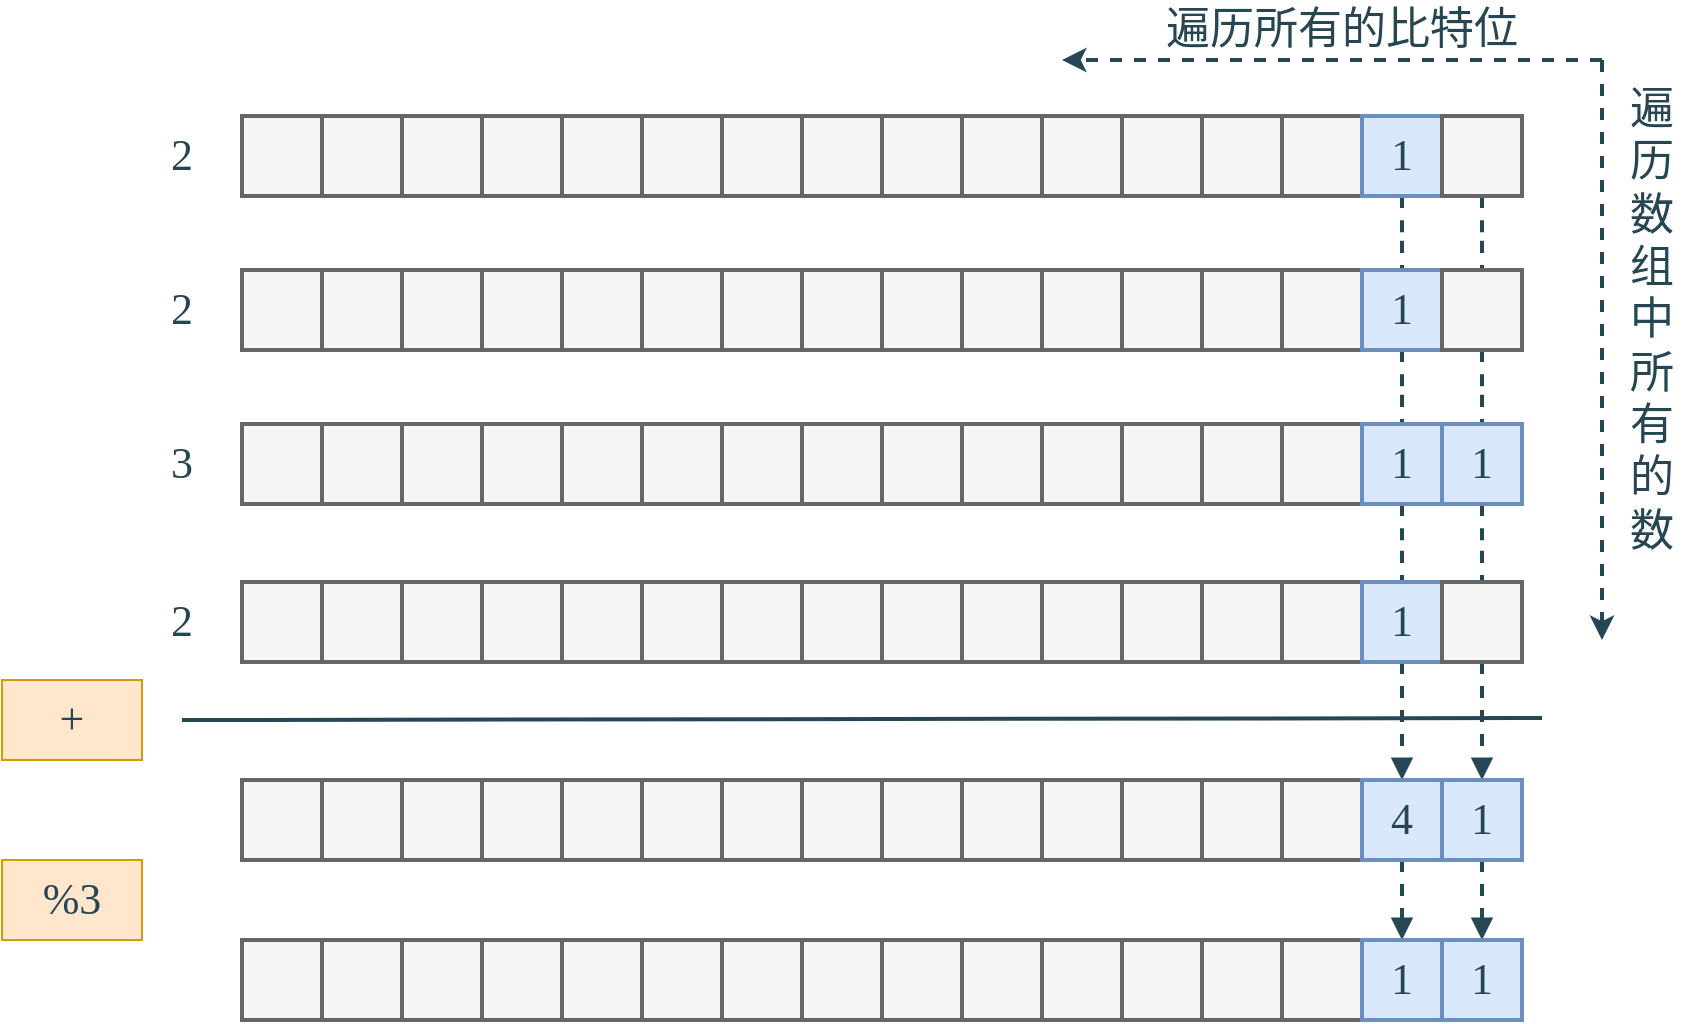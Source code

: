 <mxfile version="24.2.5" type="device">
  <diagram name="Page-1" id="yPQlsqrmwEttC6wRed7g">
    <mxGraphModel dx="1434" dy="835" grid="1" gridSize="10" guides="1" tooltips="1" connect="1" arrows="1" fold="1" page="1" pageScale="1" pageWidth="850" pageHeight="1100" math="0" shadow="0">
      <root>
        <mxCell id="0" />
        <mxCell id="1" parent="0" />
        <mxCell id="EMADu_DycPOGp0G8q7ta-109" style="edgeStyle=orthogonalEdgeStyle;rounded=1;orthogonalLoop=1;jettySize=auto;html=1;shadow=0;strokeColor=#264653;strokeWidth=2;fontFamily=Ubuntu;fontSize=22;fontColor=#264653;fontStyle=0;endArrow=none;endFill=0;fillColor=#264653;dashed=1;" edge="1" parent="1" source="EMADu_DycPOGp0G8q7ta-16" target="EMADu_DycPOGp0G8q7ta-33">
          <mxGeometry relative="1" as="geometry" />
        </mxCell>
        <mxCell id="EMADu_DycPOGp0G8q7ta-114" style="edgeStyle=orthogonalEdgeStyle;rounded=1;orthogonalLoop=1;jettySize=auto;html=1;shadow=0;strokeColor=#264653;strokeWidth=2;fontFamily=Ubuntu;fontSize=22;fontColor=#264653;fontStyle=0;endArrow=none;endFill=0;fillColor=#264653;dashed=1;" edge="1" parent="1" source="EMADu_DycPOGp0G8q7ta-17" target="EMADu_DycPOGp0G8q7ta-34">
          <mxGeometry relative="1" as="geometry" />
        </mxCell>
        <mxCell id="EMADu_DycPOGp0G8q7ta-107" style="edgeStyle=orthogonalEdgeStyle;rounded=1;orthogonalLoop=1;jettySize=auto;html=1;shadow=0;strokeColor=#264653;strokeWidth=2;fontFamily=Ubuntu;fontSize=22;fontColor=#264653;fontStyle=0;endArrow=none;endFill=0;fillColor=#264653;dashed=1;" edge="1" parent="1" source="EMADu_DycPOGp0G8q7ta-33" target="EMADu_DycPOGp0G8q7ta-50">
          <mxGeometry relative="1" as="geometry" />
        </mxCell>
        <mxCell id="EMADu_DycPOGp0G8q7ta-113" style="edgeStyle=orthogonalEdgeStyle;rounded=1;orthogonalLoop=1;jettySize=auto;html=1;shadow=0;strokeColor=#264653;strokeWidth=2;fontFamily=Ubuntu;fontSize=22;fontColor=#264653;fontStyle=0;endArrow=none;endFill=0;fillColor=#264653;dashed=1;" edge="1" parent="1" source="EMADu_DycPOGp0G8q7ta-34" target="EMADu_DycPOGp0G8q7ta-51">
          <mxGeometry relative="1" as="geometry" />
        </mxCell>
        <mxCell id="EMADu_DycPOGp0G8q7ta-108" style="edgeStyle=orthogonalEdgeStyle;rounded=1;orthogonalLoop=1;jettySize=auto;html=1;entryX=0.5;entryY=0;entryDx=0;entryDy=0;shadow=0;strokeColor=#264653;strokeWidth=2;fontFamily=Ubuntu;fontSize=22;fontColor=#264653;fontStyle=0;endArrow=none;endFill=0;fillColor=#264653;dashed=1;" edge="1" parent="1" source="EMADu_DycPOGp0G8q7ta-50" target="EMADu_DycPOGp0G8q7ta-67">
          <mxGeometry relative="1" as="geometry" />
        </mxCell>
        <mxCell id="EMADu_DycPOGp0G8q7ta-112" style="edgeStyle=orthogonalEdgeStyle;rounded=1;orthogonalLoop=1;jettySize=auto;html=1;shadow=0;strokeColor=#264653;strokeWidth=2;fontFamily=Ubuntu;fontSize=22;fontColor=#264653;fontStyle=0;endArrow=none;endFill=0;fillColor=#264653;dashed=1;" edge="1" parent="1" source="EMADu_DycPOGp0G8q7ta-51" target="EMADu_DycPOGp0G8q7ta-68">
          <mxGeometry relative="1" as="geometry" />
        </mxCell>
        <mxCell id="EMADu_DycPOGp0G8q7ta-110" style="edgeStyle=orthogonalEdgeStyle;rounded=1;orthogonalLoop=1;jettySize=auto;html=1;entryX=0.5;entryY=0;entryDx=0;entryDy=0;shadow=0;strokeColor=#264653;strokeWidth=2;fontFamily=Ubuntu;fontSize=22;fontColor=#264653;fontStyle=0;endArrow=block;endFill=1;fillColor=#264653;dashed=1;" edge="1" parent="1" source="EMADu_DycPOGp0G8q7ta-67" target="EMADu_DycPOGp0G8q7ta-84">
          <mxGeometry relative="1" as="geometry" />
        </mxCell>
        <mxCell id="EMADu_DycPOGp0G8q7ta-111" style="edgeStyle=orthogonalEdgeStyle;rounded=1;orthogonalLoop=1;jettySize=auto;html=1;entryX=0.5;entryY=0;entryDx=0;entryDy=0;shadow=0;strokeColor=#264653;strokeWidth=2;fontFamily=Ubuntu;fontSize=22;fontColor=#264653;fontStyle=0;endArrow=block;endFill=1;fillColor=#264653;dashed=1;" edge="1" parent="1" source="EMADu_DycPOGp0G8q7ta-68" target="EMADu_DycPOGp0G8q7ta-85">
          <mxGeometry relative="1" as="geometry" />
        </mxCell>
        <mxCell id="EMADu_DycPOGp0G8q7ta-70" value="" style="rounded=0;whiteSpace=wrap;html=1;shadow=0;strokeColor=#666666;strokeWidth=2;fontFamily=Ubuntu;fontSize=22;fontColor=#333333;fontStyle=0;fillColor=#f5f5f5;" vertex="1" parent="1">
          <mxGeometry x="210" y="500" width="40" height="40" as="geometry" />
        </mxCell>
        <mxCell id="EMADu_DycPOGp0G8q7ta-71" value="" style="rounded=0;whiteSpace=wrap;html=1;shadow=0;strokeColor=#666666;strokeWidth=2;fontFamily=Ubuntu;fontSize=22;fontColor=#333333;fontStyle=0;fillColor=#f5f5f5;" vertex="1" parent="1">
          <mxGeometry x="250" y="500" width="40" height="40" as="geometry" />
        </mxCell>
        <mxCell id="EMADu_DycPOGp0G8q7ta-72" value="" style="rounded=0;whiteSpace=wrap;html=1;shadow=0;strokeColor=#666666;strokeWidth=2;fontFamily=Ubuntu;fontSize=22;fontColor=#333333;fontStyle=0;fillColor=#f5f5f5;" vertex="1" parent="1">
          <mxGeometry x="290" y="500" width="40" height="40" as="geometry" />
        </mxCell>
        <mxCell id="EMADu_DycPOGp0G8q7ta-73" value="" style="rounded=0;whiteSpace=wrap;html=1;shadow=0;strokeColor=#666666;strokeWidth=2;fontFamily=Ubuntu;fontSize=22;fontColor=#333333;fontStyle=0;fillColor=#f5f5f5;" vertex="1" parent="1">
          <mxGeometry x="330" y="500" width="40" height="40" as="geometry" />
        </mxCell>
        <mxCell id="EMADu_DycPOGp0G8q7ta-74" value="" style="rounded=0;whiteSpace=wrap;html=1;shadow=0;strokeColor=#666666;strokeWidth=2;fontFamily=Ubuntu;fontSize=22;fontColor=#333333;fontStyle=0;fillColor=#f5f5f5;" vertex="1" parent="1">
          <mxGeometry x="370" y="500" width="40" height="40" as="geometry" />
        </mxCell>
        <mxCell id="EMADu_DycPOGp0G8q7ta-75" value="" style="rounded=0;whiteSpace=wrap;html=1;shadow=0;strokeColor=#666666;strokeWidth=2;fontFamily=Ubuntu;fontSize=22;fontColor=#333333;fontStyle=0;fillColor=#f5f5f5;" vertex="1" parent="1">
          <mxGeometry x="410" y="500" width="40" height="40" as="geometry" />
        </mxCell>
        <mxCell id="EMADu_DycPOGp0G8q7ta-76" value="" style="rounded=0;whiteSpace=wrap;html=1;shadow=0;strokeColor=#666666;strokeWidth=2;fontFamily=Ubuntu;fontSize=22;fontColor=#333333;fontStyle=0;fillColor=#f5f5f5;" vertex="1" parent="1">
          <mxGeometry x="450" y="500" width="40" height="40" as="geometry" />
        </mxCell>
        <mxCell id="EMADu_DycPOGp0G8q7ta-77" value="" style="rounded=0;whiteSpace=wrap;html=1;shadow=0;strokeColor=#666666;strokeWidth=2;fontFamily=Ubuntu;fontSize=22;fontColor=#333333;fontStyle=0;fillColor=#f5f5f5;" vertex="1" parent="1">
          <mxGeometry x="490" y="500" width="40" height="40" as="geometry" />
        </mxCell>
        <mxCell id="EMADu_DycPOGp0G8q7ta-78" value="" style="rounded=0;whiteSpace=wrap;html=1;shadow=0;strokeColor=#666666;strokeWidth=2;fontFamily=Ubuntu;fontSize=22;fontColor=#333333;fontStyle=0;fillColor=#f5f5f5;" vertex="1" parent="1">
          <mxGeometry x="530" y="500" width="40" height="40" as="geometry" />
        </mxCell>
        <mxCell id="EMADu_DycPOGp0G8q7ta-79" value="" style="rounded=0;whiteSpace=wrap;html=1;shadow=0;strokeColor=#666666;strokeWidth=2;fontFamily=Ubuntu;fontSize=22;fontColor=#333333;fontStyle=0;fillColor=#f5f5f5;" vertex="1" parent="1">
          <mxGeometry x="570" y="500" width="40" height="40" as="geometry" />
        </mxCell>
        <mxCell id="EMADu_DycPOGp0G8q7ta-80" value="" style="rounded=0;whiteSpace=wrap;html=1;shadow=0;strokeColor=#666666;strokeWidth=2;fontFamily=Ubuntu;fontSize=22;fontColor=#333333;fontStyle=0;fillColor=#f5f5f5;" vertex="1" parent="1">
          <mxGeometry x="610" y="500" width="40" height="40" as="geometry" />
        </mxCell>
        <mxCell id="EMADu_DycPOGp0G8q7ta-81" value="" style="rounded=0;whiteSpace=wrap;html=1;shadow=0;strokeColor=#666666;strokeWidth=2;fontFamily=Ubuntu;fontSize=22;fontColor=#333333;fontStyle=0;fillColor=#f5f5f5;" vertex="1" parent="1">
          <mxGeometry x="650" y="500" width="40" height="40" as="geometry" />
        </mxCell>
        <mxCell id="EMADu_DycPOGp0G8q7ta-82" value="" style="rounded=0;whiteSpace=wrap;html=1;shadow=0;strokeColor=#666666;strokeWidth=2;fontFamily=Ubuntu;fontSize=22;fontColor=#333333;fontStyle=0;fillColor=#f5f5f5;" vertex="1" parent="1">
          <mxGeometry x="690" y="500" width="40" height="40" as="geometry" />
        </mxCell>
        <mxCell id="EMADu_DycPOGp0G8q7ta-83" value="" style="rounded=0;whiteSpace=wrap;html=1;shadow=0;strokeColor=#666666;strokeWidth=2;fontFamily=Ubuntu;fontSize=22;fontColor=#333333;fontStyle=0;fillColor=#f5f5f5;" vertex="1" parent="1">
          <mxGeometry x="730" y="500" width="40" height="40" as="geometry" />
        </mxCell>
        <mxCell id="EMADu_DycPOGp0G8q7ta-103" style="edgeStyle=orthogonalEdgeStyle;rounded=1;orthogonalLoop=1;jettySize=auto;html=1;entryX=0.5;entryY=0;entryDx=0;entryDy=0;shadow=0;strokeColor=#264653;strokeWidth=2;fontFamily=Ubuntu;fontSize=22;fontColor=#264653;fontStyle=0;endArrow=block;endFill=1;fillColor=#264653;dashed=1;" edge="1" parent="1" source="EMADu_DycPOGp0G8q7ta-84" target="EMADu_DycPOGp0G8q7ta-101">
          <mxGeometry relative="1" as="geometry" />
        </mxCell>
        <mxCell id="EMADu_DycPOGp0G8q7ta-84" value="4" style="rounded=0;whiteSpace=wrap;html=1;shadow=0;strokeColor=#6c8ebf;strokeWidth=2;fontFamily=Ubuntu;fontSize=22;fontColor=#264653;fontStyle=0;fillColor=#dae8fc;" vertex="1" parent="1">
          <mxGeometry x="770" y="500" width="40" height="40" as="geometry" />
        </mxCell>
        <mxCell id="EMADu_DycPOGp0G8q7ta-104" style="edgeStyle=orthogonalEdgeStyle;rounded=1;orthogonalLoop=1;jettySize=auto;html=1;entryX=0.5;entryY=0;entryDx=0;entryDy=0;shadow=0;strokeColor=#264653;strokeWidth=2;fontFamily=Ubuntu;fontSize=22;fontColor=#264653;fontStyle=0;endArrow=block;endFill=1;fillColor=#264653;dashed=1;" edge="1" parent="1" source="EMADu_DycPOGp0G8q7ta-85" target="EMADu_DycPOGp0G8q7ta-102">
          <mxGeometry relative="1" as="geometry" />
        </mxCell>
        <mxCell id="EMADu_DycPOGp0G8q7ta-85" value="1" style="rounded=0;whiteSpace=wrap;html=1;shadow=0;strokeColor=#6c8ebf;strokeWidth=2;fontFamily=Ubuntu;fontSize=22;fontColor=#264653;fontStyle=0;fillColor=#dae8fc;" vertex="1" parent="1">
          <mxGeometry x="810" y="500" width="40" height="40" as="geometry" />
        </mxCell>
        <mxCell id="EMADu_DycPOGp0G8q7ta-86" value="" style="endArrow=none;html=1;rounded=1;shadow=0;strokeColor=#264653;strokeWidth=2;fontFamily=Ubuntu;fontSize=22;fontColor=#264653;fontStyle=0;fillColor=#264653;" edge="1" parent="1">
          <mxGeometry width="50" height="50" relative="1" as="geometry">
            <mxPoint x="180" y="470" as="sourcePoint" />
            <mxPoint x="860" y="469" as="targetPoint" />
          </mxGeometry>
        </mxCell>
        <mxCell id="EMADu_DycPOGp0G8q7ta-87" value="" style="rounded=0;whiteSpace=wrap;html=1;shadow=0;strokeColor=#666666;strokeWidth=2;fontFamily=Ubuntu;fontSize=22;fontColor=#333333;fontStyle=0;fillColor=#f5f5f5;" vertex="1" parent="1">
          <mxGeometry x="210" y="580" width="40" height="40" as="geometry" />
        </mxCell>
        <mxCell id="EMADu_DycPOGp0G8q7ta-88" value="" style="rounded=0;whiteSpace=wrap;html=1;shadow=0;strokeColor=#666666;strokeWidth=2;fontFamily=Ubuntu;fontSize=22;fontColor=#333333;fontStyle=0;fillColor=#f5f5f5;" vertex="1" parent="1">
          <mxGeometry x="250" y="580" width="40" height="40" as="geometry" />
        </mxCell>
        <mxCell id="EMADu_DycPOGp0G8q7ta-89" value="" style="rounded=0;whiteSpace=wrap;html=1;shadow=0;strokeColor=#666666;strokeWidth=2;fontFamily=Ubuntu;fontSize=22;fontColor=#333333;fontStyle=0;fillColor=#f5f5f5;" vertex="1" parent="1">
          <mxGeometry x="290" y="580" width="40" height="40" as="geometry" />
        </mxCell>
        <mxCell id="EMADu_DycPOGp0G8q7ta-90" value="" style="rounded=0;whiteSpace=wrap;html=1;shadow=0;strokeColor=#666666;strokeWidth=2;fontFamily=Ubuntu;fontSize=22;fontColor=#333333;fontStyle=0;fillColor=#f5f5f5;" vertex="1" parent="1">
          <mxGeometry x="330" y="580" width="40" height="40" as="geometry" />
        </mxCell>
        <mxCell id="EMADu_DycPOGp0G8q7ta-91" value="" style="rounded=0;whiteSpace=wrap;html=1;shadow=0;strokeColor=#666666;strokeWidth=2;fontFamily=Ubuntu;fontSize=22;fontColor=#333333;fontStyle=0;fillColor=#f5f5f5;" vertex="1" parent="1">
          <mxGeometry x="370" y="580" width="40" height="40" as="geometry" />
        </mxCell>
        <mxCell id="EMADu_DycPOGp0G8q7ta-92" value="" style="rounded=0;whiteSpace=wrap;html=1;shadow=0;strokeColor=#666666;strokeWidth=2;fontFamily=Ubuntu;fontSize=22;fontColor=#333333;fontStyle=0;fillColor=#f5f5f5;" vertex="1" parent="1">
          <mxGeometry x="410" y="580" width="40" height="40" as="geometry" />
        </mxCell>
        <mxCell id="EMADu_DycPOGp0G8q7ta-93" value="" style="rounded=0;whiteSpace=wrap;html=1;shadow=0;strokeColor=#666666;strokeWidth=2;fontFamily=Ubuntu;fontSize=22;fontColor=#333333;fontStyle=0;fillColor=#f5f5f5;" vertex="1" parent="1">
          <mxGeometry x="450" y="580" width="40" height="40" as="geometry" />
        </mxCell>
        <mxCell id="EMADu_DycPOGp0G8q7ta-94" value="" style="rounded=0;whiteSpace=wrap;html=1;shadow=0;strokeColor=#666666;strokeWidth=2;fontFamily=Ubuntu;fontSize=22;fontColor=#333333;fontStyle=0;fillColor=#f5f5f5;" vertex="1" parent="1">
          <mxGeometry x="490" y="580" width="40" height="40" as="geometry" />
        </mxCell>
        <mxCell id="EMADu_DycPOGp0G8q7ta-95" value="" style="rounded=0;whiteSpace=wrap;html=1;shadow=0;strokeColor=#666666;strokeWidth=2;fontFamily=Ubuntu;fontSize=22;fontColor=#333333;fontStyle=0;fillColor=#f5f5f5;" vertex="1" parent="1">
          <mxGeometry x="530" y="580" width="40" height="40" as="geometry" />
        </mxCell>
        <mxCell id="EMADu_DycPOGp0G8q7ta-96" value="" style="rounded=0;whiteSpace=wrap;html=1;shadow=0;strokeColor=#666666;strokeWidth=2;fontFamily=Ubuntu;fontSize=22;fontColor=#333333;fontStyle=0;fillColor=#f5f5f5;" vertex="1" parent="1">
          <mxGeometry x="570" y="580" width="40" height="40" as="geometry" />
        </mxCell>
        <mxCell id="EMADu_DycPOGp0G8q7ta-97" value="" style="rounded=0;whiteSpace=wrap;html=1;shadow=0;strokeColor=#666666;strokeWidth=2;fontFamily=Ubuntu;fontSize=22;fontColor=#333333;fontStyle=0;fillColor=#f5f5f5;" vertex="1" parent="1">
          <mxGeometry x="610" y="580" width="40" height="40" as="geometry" />
        </mxCell>
        <mxCell id="EMADu_DycPOGp0G8q7ta-98" value="" style="rounded=0;whiteSpace=wrap;html=1;shadow=0;strokeColor=#666666;strokeWidth=2;fontFamily=Ubuntu;fontSize=22;fontColor=#333333;fontStyle=0;fillColor=#f5f5f5;" vertex="1" parent="1">
          <mxGeometry x="650" y="580" width="40" height="40" as="geometry" />
        </mxCell>
        <mxCell id="EMADu_DycPOGp0G8q7ta-99" value="" style="rounded=0;whiteSpace=wrap;html=1;shadow=0;strokeColor=#666666;strokeWidth=2;fontFamily=Ubuntu;fontSize=22;fontColor=#333333;fontStyle=0;fillColor=#f5f5f5;" vertex="1" parent="1">
          <mxGeometry x="690" y="580" width="40" height="40" as="geometry" />
        </mxCell>
        <mxCell id="EMADu_DycPOGp0G8q7ta-100" value="" style="rounded=0;whiteSpace=wrap;html=1;shadow=0;strokeColor=#666666;strokeWidth=2;fontFamily=Ubuntu;fontSize=22;fontColor=#333333;fontStyle=0;fillColor=#f5f5f5;" vertex="1" parent="1">
          <mxGeometry x="730" y="580" width="40" height="40" as="geometry" />
        </mxCell>
        <mxCell id="EMADu_DycPOGp0G8q7ta-101" value="1" style="rounded=0;whiteSpace=wrap;html=1;shadow=0;strokeColor=#6c8ebf;strokeWidth=2;fontFamily=Ubuntu;fontSize=22;fontColor=#264653;fontStyle=0;fillColor=#dae8fc;" vertex="1" parent="1">
          <mxGeometry x="770" y="580" width="40" height="40" as="geometry" />
        </mxCell>
        <mxCell id="EMADu_DycPOGp0G8q7ta-102" value="1" style="rounded=0;whiteSpace=wrap;html=1;shadow=0;strokeColor=#6c8ebf;strokeWidth=2;fontFamily=Ubuntu;fontSize=22;fontColor=#264653;fontStyle=0;fillColor=#dae8fc;" vertex="1" parent="1">
          <mxGeometry x="810" y="580" width="40" height="40" as="geometry" />
        </mxCell>
        <mxCell id="EMADu_DycPOGp0G8q7ta-105" value="+" style="text;html=1;align=center;verticalAlign=middle;whiteSpace=wrap;rounded=0;fontFamily=Ubuntu;fontSize=22;fontColor=#264653;fontStyle=0;fillColor=#ffe6cc;strokeColor=#d79b00;" vertex="1" parent="1">
          <mxGeometry x="90" y="450" width="70" height="40" as="geometry" />
        </mxCell>
        <mxCell id="EMADu_DycPOGp0G8q7ta-115" value="" style="group" vertex="1" connectable="0" parent="1">
          <mxGeometry x="150" y="168" width="700" height="40" as="geometry" />
        </mxCell>
        <mxCell id="EMADu_DycPOGp0G8q7ta-1" value="" style="rounded=0;whiteSpace=wrap;html=1;shadow=0;strokeColor=#666666;strokeWidth=2;fontFamily=Ubuntu;fontSize=22;fontColor=#333333;fontStyle=0;fillColor=#f5f5f5;" vertex="1" parent="EMADu_DycPOGp0G8q7ta-115">
          <mxGeometry x="60" width="40" height="40" as="geometry" />
        </mxCell>
        <mxCell id="EMADu_DycPOGp0G8q7ta-2" value="" style="rounded=0;whiteSpace=wrap;html=1;shadow=0;strokeColor=#666666;strokeWidth=2;fontFamily=Ubuntu;fontSize=22;fontColor=#333333;fontStyle=0;fillColor=#f5f5f5;" vertex="1" parent="EMADu_DycPOGp0G8q7ta-115">
          <mxGeometry x="100" width="40" height="40" as="geometry" />
        </mxCell>
        <mxCell id="EMADu_DycPOGp0G8q7ta-4" value="" style="rounded=0;whiteSpace=wrap;html=1;shadow=0;strokeColor=#666666;strokeWidth=2;fontFamily=Ubuntu;fontSize=22;fontColor=#333333;fontStyle=0;fillColor=#f5f5f5;" vertex="1" parent="EMADu_DycPOGp0G8q7ta-115">
          <mxGeometry x="140" width="40" height="40" as="geometry" />
        </mxCell>
        <mxCell id="EMADu_DycPOGp0G8q7ta-5" value="" style="rounded=0;whiteSpace=wrap;html=1;shadow=0;strokeColor=#666666;strokeWidth=2;fontFamily=Ubuntu;fontSize=22;fontColor=#333333;fontStyle=0;fillColor=#f5f5f5;" vertex="1" parent="EMADu_DycPOGp0G8q7ta-115">
          <mxGeometry x="180" width="40" height="40" as="geometry" />
        </mxCell>
        <mxCell id="EMADu_DycPOGp0G8q7ta-6" value="" style="rounded=0;whiteSpace=wrap;html=1;shadow=0;strokeColor=#666666;strokeWidth=2;fontFamily=Ubuntu;fontSize=22;fontColor=#333333;fontStyle=0;fillColor=#f5f5f5;" vertex="1" parent="EMADu_DycPOGp0G8q7ta-115">
          <mxGeometry x="220" width="40" height="40" as="geometry" />
        </mxCell>
        <mxCell id="EMADu_DycPOGp0G8q7ta-7" value="" style="rounded=0;whiteSpace=wrap;html=1;shadow=0;strokeColor=#666666;strokeWidth=2;fontFamily=Ubuntu;fontSize=22;fontColor=#333333;fontStyle=0;fillColor=#f5f5f5;" vertex="1" parent="EMADu_DycPOGp0G8q7ta-115">
          <mxGeometry x="260" width="40" height="40" as="geometry" />
        </mxCell>
        <mxCell id="EMADu_DycPOGp0G8q7ta-8" value="" style="rounded=0;whiteSpace=wrap;html=1;shadow=0;strokeColor=#666666;strokeWidth=2;fontFamily=Ubuntu;fontSize=22;fontColor=#333333;fontStyle=0;fillColor=#f5f5f5;" vertex="1" parent="EMADu_DycPOGp0G8q7ta-115">
          <mxGeometry x="300" width="40" height="40" as="geometry" />
        </mxCell>
        <mxCell id="EMADu_DycPOGp0G8q7ta-9" value="" style="rounded=0;whiteSpace=wrap;html=1;shadow=0;strokeColor=#666666;strokeWidth=2;fontFamily=Ubuntu;fontSize=22;fontColor=#333333;fontStyle=0;fillColor=#f5f5f5;" vertex="1" parent="EMADu_DycPOGp0G8q7ta-115">
          <mxGeometry x="340" width="40" height="40" as="geometry" />
        </mxCell>
        <mxCell id="EMADu_DycPOGp0G8q7ta-10" value="" style="rounded=0;whiteSpace=wrap;html=1;shadow=0;strokeColor=#666666;strokeWidth=2;fontFamily=Ubuntu;fontSize=22;fontColor=#333333;fontStyle=0;fillColor=#f5f5f5;" vertex="1" parent="EMADu_DycPOGp0G8q7ta-115">
          <mxGeometry x="380" width="40" height="40" as="geometry" />
        </mxCell>
        <mxCell id="EMADu_DycPOGp0G8q7ta-11" value="" style="rounded=0;whiteSpace=wrap;html=1;shadow=0;strokeColor=#666666;strokeWidth=2;fontFamily=Ubuntu;fontSize=22;fontColor=#333333;fontStyle=0;fillColor=#f5f5f5;" vertex="1" parent="EMADu_DycPOGp0G8q7ta-115">
          <mxGeometry x="420" width="40" height="40" as="geometry" />
        </mxCell>
        <mxCell id="EMADu_DycPOGp0G8q7ta-12" value="" style="rounded=0;whiteSpace=wrap;html=1;shadow=0;strokeColor=#666666;strokeWidth=2;fontFamily=Ubuntu;fontSize=22;fontColor=#333333;fontStyle=0;fillColor=#f5f5f5;" vertex="1" parent="EMADu_DycPOGp0G8q7ta-115">
          <mxGeometry x="460" width="40" height="40" as="geometry" />
        </mxCell>
        <mxCell id="EMADu_DycPOGp0G8q7ta-13" value="" style="rounded=0;whiteSpace=wrap;html=1;shadow=0;strokeColor=#666666;strokeWidth=2;fontFamily=Ubuntu;fontSize=22;fontColor=#333333;fontStyle=0;fillColor=#f5f5f5;" vertex="1" parent="EMADu_DycPOGp0G8q7ta-115">
          <mxGeometry x="500" width="40" height="40" as="geometry" />
        </mxCell>
        <mxCell id="EMADu_DycPOGp0G8q7ta-14" value="" style="rounded=0;whiteSpace=wrap;html=1;shadow=0;strokeColor=#666666;strokeWidth=2;fontFamily=Ubuntu;fontSize=22;fontColor=#333333;fontStyle=0;fillColor=#f5f5f5;" vertex="1" parent="EMADu_DycPOGp0G8q7ta-115">
          <mxGeometry x="540" width="40" height="40" as="geometry" />
        </mxCell>
        <mxCell id="EMADu_DycPOGp0G8q7ta-15" value="" style="rounded=0;whiteSpace=wrap;html=1;shadow=0;strokeColor=#666666;strokeWidth=2;fontFamily=Ubuntu;fontSize=22;fontColor=#333333;fontStyle=0;fillColor=#f5f5f5;" vertex="1" parent="EMADu_DycPOGp0G8q7ta-115">
          <mxGeometry x="580" width="40" height="40" as="geometry" />
        </mxCell>
        <mxCell id="EMADu_DycPOGp0G8q7ta-16" value="1" style="rounded=0;whiteSpace=wrap;html=1;shadow=0;strokeColor=#6c8ebf;strokeWidth=2;fontFamily=Ubuntu;fontSize=22;fontColor=#264653;fontStyle=0;fillColor=#dae8fc;" vertex="1" parent="EMADu_DycPOGp0G8q7ta-115">
          <mxGeometry x="620" width="40" height="40" as="geometry" />
        </mxCell>
        <mxCell id="EMADu_DycPOGp0G8q7ta-17" value="" style="rounded=0;whiteSpace=wrap;html=1;shadow=0;strokeColor=#666666;strokeWidth=2;fontFamily=Ubuntu;fontSize=22;fontColor=#333333;fontStyle=0;fillColor=#f5f5f5;" vertex="1" parent="EMADu_DycPOGp0G8q7ta-115">
          <mxGeometry x="660" width="40" height="40" as="geometry" />
        </mxCell>
        <mxCell id="EMADu_DycPOGp0G8q7ta-18" value="2" style="text;html=1;align=center;verticalAlign=middle;whiteSpace=wrap;rounded=0;fontFamily=Ubuntu;fontSize=22;fontColor=#264653;fontStyle=0;" vertex="1" parent="EMADu_DycPOGp0G8q7ta-115">
          <mxGeometry y="5" width="60" height="30" as="geometry" />
        </mxCell>
        <mxCell id="EMADu_DycPOGp0G8q7ta-116" value="" style="group" vertex="1" connectable="0" parent="1">
          <mxGeometry x="150" y="245" width="700" height="40" as="geometry" />
        </mxCell>
        <mxCell id="EMADu_DycPOGp0G8q7ta-19" value="" style="rounded=0;whiteSpace=wrap;html=1;shadow=0;strokeColor=#666666;strokeWidth=2;fontFamily=Ubuntu;fontSize=22;fontColor=#333333;fontStyle=0;fillColor=#f5f5f5;" vertex="1" parent="EMADu_DycPOGp0G8q7ta-116">
          <mxGeometry x="60" width="40" height="40" as="geometry" />
        </mxCell>
        <mxCell id="EMADu_DycPOGp0G8q7ta-20" value="" style="rounded=0;whiteSpace=wrap;html=1;shadow=0;strokeColor=#666666;strokeWidth=2;fontFamily=Ubuntu;fontSize=22;fontColor=#333333;fontStyle=0;fillColor=#f5f5f5;" vertex="1" parent="EMADu_DycPOGp0G8q7ta-116">
          <mxGeometry x="100" width="40" height="40" as="geometry" />
        </mxCell>
        <mxCell id="EMADu_DycPOGp0G8q7ta-21" value="" style="rounded=0;whiteSpace=wrap;html=1;shadow=0;strokeColor=#666666;strokeWidth=2;fontFamily=Ubuntu;fontSize=22;fontColor=#333333;fontStyle=0;fillColor=#f5f5f5;" vertex="1" parent="EMADu_DycPOGp0G8q7ta-116">
          <mxGeometry x="140" width="40" height="40" as="geometry" />
        </mxCell>
        <mxCell id="EMADu_DycPOGp0G8q7ta-22" value="" style="rounded=0;whiteSpace=wrap;html=1;shadow=0;strokeColor=#666666;strokeWidth=2;fontFamily=Ubuntu;fontSize=22;fontColor=#333333;fontStyle=0;fillColor=#f5f5f5;" vertex="1" parent="EMADu_DycPOGp0G8q7ta-116">
          <mxGeometry x="180" width="40" height="40" as="geometry" />
        </mxCell>
        <mxCell id="EMADu_DycPOGp0G8q7ta-23" value="" style="rounded=0;whiteSpace=wrap;html=1;shadow=0;strokeColor=#666666;strokeWidth=2;fontFamily=Ubuntu;fontSize=22;fontColor=#333333;fontStyle=0;fillColor=#f5f5f5;" vertex="1" parent="EMADu_DycPOGp0G8q7ta-116">
          <mxGeometry x="220" width="40" height="40" as="geometry" />
        </mxCell>
        <mxCell id="EMADu_DycPOGp0G8q7ta-24" value="" style="rounded=0;whiteSpace=wrap;html=1;shadow=0;strokeColor=#666666;strokeWidth=2;fontFamily=Ubuntu;fontSize=22;fontColor=#333333;fontStyle=0;fillColor=#f5f5f5;" vertex="1" parent="EMADu_DycPOGp0G8q7ta-116">
          <mxGeometry x="260" width="40" height="40" as="geometry" />
        </mxCell>
        <mxCell id="EMADu_DycPOGp0G8q7ta-25" value="" style="rounded=0;whiteSpace=wrap;html=1;shadow=0;strokeColor=#666666;strokeWidth=2;fontFamily=Ubuntu;fontSize=22;fontColor=#333333;fontStyle=0;fillColor=#f5f5f5;" vertex="1" parent="EMADu_DycPOGp0G8q7ta-116">
          <mxGeometry x="300" width="40" height="40" as="geometry" />
        </mxCell>
        <mxCell id="EMADu_DycPOGp0G8q7ta-26" value="" style="rounded=0;whiteSpace=wrap;html=1;shadow=0;strokeColor=#666666;strokeWidth=2;fontFamily=Ubuntu;fontSize=22;fontColor=#333333;fontStyle=0;fillColor=#f5f5f5;" vertex="1" parent="EMADu_DycPOGp0G8q7ta-116">
          <mxGeometry x="340" width="40" height="40" as="geometry" />
        </mxCell>
        <mxCell id="EMADu_DycPOGp0G8q7ta-27" value="" style="rounded=0;whiteSpace=wrap;html=1;shadow=0;strokeColor=#666666;strokeWidth=2;fontFamily=Ubuntu;fontSize=22;fontColor=#333333;fontStyle=0;fillColor=#f5f5f5;" vertex="1" parent="EMADu_DycPOGp0G8q7ta-116">
          <mxGeometry x="380" width="40" height="40" as="geometry" />
        </mxCell>
        <mxCell id="EMADu_DycPOGp0G8q7ta-28" value="" style="rounded=0;whiteSpace=wrap;html=1;shadow=0;strokeColor=#666666;strokeWidth=2;fontFamily=Ubuntu;fontSize=22;fontColor=#333333;fontStyle=0;fillColor=#f5f5f5;" vertex="1" parent="EMADu_DycPOGp0G8q7ta-116">
          <mxGeometry x="420" width="40" height="40" as="geometry" />
        </mxCell>
        <mxCell id="EMADu_DycPOGp0G8q7ta-29" value="" style="rounded=0;whiteSpace=wrap;html=1;shadow=0;strokeColor=#666666;strokeWidth=2;fontFamily=Ubuntu;fontSize=22;fontColor=#333333;fontStyle=0;fillColor=#f5f5f5;" vertex="1" parent="EMADu_DycPOGp0G8q7ta-116">
          <mxGeometry x="460" width="40" height="40" as="geometry" />
        </mxCell>
        <mxCell id="EMADu_DycPOGp0G8q7ta-30" value="" style="rounded=0;whiteSpace=wrap;html=1;shadow=0;strokeColor=#666666;strokeWidth=2;fontFamily=Ubuntu;fontSize=22;fontColor=#333333;fontStyle=0;fillColor=#f5f5f5;" vertex="1" parent="EMADu_DycPOGp0G8q7ta-116">
          <mxGeometry x="500" width="40" height="40" as="geometry" />
        </mxCell>
        <mxCell id="EMADu_DycPOGp0G8q7ta-31" value="" style="rounded=0;whiteSpace=wrap;html=1;shadow=0;strokeColor=#666666;strokeWidth=2;fontFamily=Ubuntu;fontSize=22;fontColor=#333333;fontStyle=0;fillColor=#f5f5f5;" vertex="1" parent="EMADu_DycPOGp0G8q7ta-116">
          <mxGeometry x="540" width="40" height="40" as="geometry" />
        </mxCell>
        <mxCell id="EMADu_DycPOGp0G8q7ta-32" value="" style="rounded=0;whiteSpace=wrap;html=1;shadow=0;strokeColor=#666666;strokeWidth=2;fontFamily=Ubuntu;fontSize=22;fontColor=#333333;fontStyle=0;fillColor=#f5f5f5;" vertex="1" parent="EMADu_DycPOGp0G8q7ta-116">
          <mxGeometry x="580" width="40" height="40" as="geometry" />
        </mxCell>
        <mxCell id="EMADu_DycPOGp0G8q7ta-33" value="1" style="rounded=0;whiteSpace=wrap;html=1;shadow=0;strokeColor=#6c8ebf;strokeWidth=2;fontFamily=Ubuntu;fontSize=22;fontColor=#264653;fontStyle=0;fillColor=#dae8fc;" vertex="1" parent="EMADu_DycPOGp0G8q7ta-116">
          <mxGeometry x="620" width="40" height="40" as="geometry" />
        </mxCell>
        <mxCell id="EMADu_DycPOGp0G8q7ta-34" value="" style="rounded=0;whiteSpace=wrap;html=1;shadow=0;strokeColor=#666666;strokeWidth=2;fontFamily=Ubuntu;fontSize=22;fontColor=#333333;fontStyle=0;fillColor=#f5f5f5;" vertex="1" parent="EMADu_DycPOGp0G8q7ta-116">
          <mxGeometry x="660" width="40" height="40" as="geometry" />
        </mxCell>
        <mxCell id="EMADu_DycPOGp0G8q7ta-35" value="2" style="text;html=1;align=center;verticalAlign=middle;whiteSpace=wrap;rounded=0;fontFamily=Ubuntu;fontSize=22;fontColor=#264653;fontStyle=0;" vertex="1" parent="EMADu_DycPOGp0G8q7ta-116">
          <mxGeometry y="5" width="60" height="30" as="geometry" />
        </mxCell>
        <mxCell id="EMADu_DycPOGp0G8q7ta-117" value="" style="group" vertex="1" connectable="0" parent="1">
          <mxGeometry x="150" y="322" width="700" height="40" as="geometry" />
        </mxCell>
        <mxCell id="EMADu_DycPOGp0G8q7ta-36" value="" style="rounded=0;whiteSpace=wrap;html=1;shadow=0;strokeColor=#666666;strokeWidth=2;fontFamily=Ubuntu;fontSize=22;fontColor=#333333;fontStyle=0;fillColor=#f5f5f5;" vertex="1" parent="EMADu_DycPOGp0G8q7ta-117">
          <mxGeometry x="60" width="40" height="40" as="geometry" />
        </mxCell>
        <mxCell id="EMADu_DycPOGp0G8q7ta-37" value="" style="rounded=0;whiteSpace=wrap;html=1;shadow=0;strokeColor=#666666;strokeWidth=2;fontFamily=Ubuntu;fontSize=22;fontColor=#333333;fontStyle=0;fillColor=#f5f5f5;" vertex="1" parent="EMADu_DycPOGp0G8q7ta-117">
          <mxGeometry x="100" width="40" height="40" as="geometry" />
        </mxCell>
        <mxCell id="EMADu_DycPOGp0G8q7ta-38" value="" style="rounded=0;whiteSpace=wrap;html=1;shadow=0;strokeColor=#666666;strokeWidth=2;fontFamily=Ubuntu;fontSize=22;fontColor=#333333;fontStyle=0;fillColor=#f5f5f5;" vertex="1" parent="EMADu_DycPOGp0G8q7ta-117">
          <mxGeometry x="140" width="40" height="40" as="geometry" />
        </mxCell>
        <mxCell id="EMADu_DycPOGp0G8q7ta-39" value="" style="rounded=0;whiteSpace=wrap;html=1;shadow=0;strokeColor=#666666;strokeWidth=2;fontFamily=Ubuntu;fontSize=22;fontColor=#333333;fontStyle=0;fillColor=#f5f5f5;" vertex="1" parent="EMADu_DycPOGp0G8q7ta-117">
          <mxGeometry x="180" width="40" height="40" as="geometry" />
        </mxCell>
        <mxCell id="EMADu_DycPOGp0G8q7ta-40" value="" style="rounded=0;whiteSpace=wrap;html=1;shadow=0;strokeColor=#666666;strokeWidth=2;fontFamily=Ubuntu;fontSize=22;fontColor=#333333;fontStyle=0;fillColor=#f5f5f5;" vertex="1" parent="EMADu_DycPOGp0G8q7ta-117">
          <mxGeometry x="220" width="40" height="40" as="geometry" />
        </mxCell>
        <mxCell id="EMADu_DycPOGp0G8q7ta-41" value="" style="rounded=0;whiteSpace=wrap;html=1;shadow=0;strokeColor=#666666;strokeWidth=2;fontFamily=Ubuntu;fontSize=22;fontColor=#333333;fontStyle=0;fillColor=#f5f5f5;" vertex="1" parent="EMADu_DycPOGp0G8q7ta-117">
          <mxGeometry x="260" width="40" height="40" as="geometry" />
        </mxCell>
        <mxCell id="EMADu_DycPOGp0G8q7ta-42" value="" style="rounded=0;whiteSpace=wrap;html=1;shadow=0;strokeColor=#666666;strokeWidth=2;fontFamily=Ubuntu;fontSize=22;fontColor=#333333;fontStyle=0;fillColor=#f5f5f5;" vertex="1" parent="EMADu_DycPOGp0G8q7ta-117">
          <mxGeometry x="300" width="40" height="40" as="geometry" />
        </mxCell>
        <mxCell id="EMADu_DycPOGp0G8q7ta-43" value="" style="rounded=0;whiteSpace=wrap;html=1;shadow=0;strokeColor=#666666;strokeWidth=2;fontFamily=Ubuntu;fontSize=22;fontColor=#333333;fontStyle=0;fillColor=#f5f5f5;" vertex="1" parent="EMADu_DycPOGp0G8q7ta-117">
          <mxGeometry x="340" width="40" height="40" as="geometry" />
        </mxCell>
        <mxCell id="EMADu_DycPOGp0G8q7ta-44" value="" style="rounded=0;whiteSpace=wrap;html=1;shadow=0;strokeColor=#666666;strokeWidth=2;fontFamily=Ubuntu;fontSize=22;fontColor=#333333;fontStyle=0;fillColor=#f5f5f5;" vertex="1" parent="EMADu_DycPOGp0G8q7ta-117">
          <mxGeometry x="380" width="40" height="40" as="geometry" />
        </mxCell>
        <mxCell id="EMADu_DycPOGp0G8q7ta-45" value="" style="rounded=0;whiteSpace=wrap;html=1;shadow=0;strokeColor=#666666;strokeWidth=2;fontFamily=Ubuntu;fontSize=22;fontColor=#333333;fontStyle=0;fillColor=#f5f5f5;" vertex="1" parent="EMADu_DycPOGp0G8q7ta-117">
          <mxGeometry x="420" width="40" height="40" as="geometry" />
        </mxCell>
        <mxCell id="EMADu_DycPOGp0G8q7ta-46" value="" style="rounded=0;whiteSpace=wrap;html=1;shadow=0;strokeColor=#666666;strokeWidth=2;fontFamily=Ubuntu;fontSize=22;fontColor=#333333;fontStyle=0;fillColor=#f5f5f5;" vertex="1" parent="EMADu_DycPOGp0G8q7ta-117">
          <mxGeometry x="460" width="40" height="40" as="geometry" />
        </mxCell>
        <mxCell id="EMADu_DycPOGp0G8q7ta-47" value="" style="rounded=0;whiteSpace=wrap;html=1;shadow=0;strokeColor=#666666;strokeWidth=2;fontFamily=Ubuntu;fontSize=22;fontColor=#333333;fontStyle=0;fillColor=#f5f5f5;" vertex="1" parent="EMADu_DycPOGp0G8q7ta-117">
          <mxGeometry x="500" width="40" height="40" as="geometry" />
        </mxCell>
        <mxCell id="EMADu_DycPOGp0G8q7ta-48" value="" style="rounded=0;whiteSpace=wrap;html=1;shadow=0;strokeColor=#666666;strokeWidth=2;fontFamily=Ubuntu;fontSize=22;fontColor=#333333;fontStyle=0;fillColor=#f5f5f5;" vertex="1" parent="EMADu_DycPOGp0G8q7ta-117">
          <mxGeometry x="540" width="40" height="40" as="geometry" />
        </mxCell>
        <mxCell id="EMADu_DycPOGp0G8q7ta-49" value="" style="rounded=0;whiteSpace=wrap;html=1;shadow=0;strokeColor=#666666;strokeWidth=2;fontFamily=Ubuntu;fontSize=22;fontColor=#333333;fontStyle=0;fillColor=#f5f5f5;" vertex="1" parent="EMADu_DycPOGp0G8q7ta-117">
          <mxGeometry x="580" width="40" height="40" as="geometry" />
        </mxCell>
        <mxCell id="EMADu_DycPOGp0G8q7ta-50" value="1" style="rounded=0;whiteSpace=wrap;html=1;shadow=0;strokeColor=#6c8ebf;strokeWidth=2;fontFamily=Ubuntu;fontSize=22;fontColor=#264653;fontStyle=0;fillColor=#dae8fc;" vertex="1" parent="EMADu_DycPOGp0G8q7ta-117">
          <mxGeometry x="620" width="40" height="40" as="geometry" />
        </mxCell>
        <mxCell id="EMADu_DycPOGp0G8q7ta-51" value="1" style="rounded=0;whiteSpace=wrap;html=1;shadow=0;strokeColor=#6c8ebf;strokeWidth=2;fontFamily=Ubuntu;fontSize=22;fontColor=#264653;fontStyle=0;fillColor=#dae8fc;" vertex="1" parent="EMADu_DycPOGp0G8q7ta-117">
          <mxGeometry x="660" width="40" height="40" as="geometry" />
        </mxCell>
        <mxCell id="EMADu_DycPOGp0G8q7ta-52" value="3" style="text;html=1;align=center;verticalAlign=middle;whiteSpace=wrap;rounded=0;fontFamily=Ubuntu;fontSize=22;fontColor=#264653;fontStyle=0;" vertex="1" parent="EMADu_DycPOGp0G8q7ta-117">
          <mxGeometry y="5" width="60" height="30" as="geometry" />
        </mxCell>
        <mxCell id="EMADu_DycPOGp0G8q7ta-118" value="" style="group" vertex="1" connectable="0" parent="1">
          <mxGeometry x="150" y="401" width="700" height="40" as="geometry" />
        </mxCell>
        <mxCell id="EMADu_DycPOGp0G8q7ta-53" value="" style="rounded=0;whiteSpace=wrap;html=1;shadow=0;strokeColor=#666666;strokeWidth=2;fontFamily=Ubuntu;fontSize=22;fontColor=#333333;fontStyle=0;fillColor=#f5f5f5;" vertex="1" parent="EMADu_DycPOGp0G8q7ta-118">
          <mxGeometry x="60" width="40" height="40" as="geometry" />
        </mxCell>
        <mxCell id="EMADu_DycPOGp0G8q7ta-54" value="" style="rounded=0;whiteSpace=wrap;html=1;shadow=0;strokeColor=#666666;strokeWidth=2;fontFamily=Ubuntu;fontSize=22;fontColor=#333333;fontStyle=0;fillColor=#f5f5f5;" vertex="1" parent="EMADu_DycPOGp0G8q7ta-118">
          <mxGeometry x="100" width="40" height="40" as="geometry" />
        </mxCell>
        <mxCell id="EMADu_DycPOGp0G8q7ta-55" value="" style="rounded=0;whiteSpace=wrap;html=1;shadow=0;strokeColor=#666666;strokeWidth=2;fontFamily=Ubuntu;fontSize=22;fontColor=#333333;fontStyle=0;fillColor=#f5f5f5;" vertex="1" parent="EMADu_DycPOGp0G8q7ta-118">
          <mxGeometry x="140" width="40" height="40" as="geometry" />
        </mxCell>
        <mxCell id="EMADu_DycPOGp0G8q7ta-56" value="" style="rounded=0;whiteSpace=wrap;html=1;shadow=0;strokeColor=#666666;strokeWidth=2;fontFamily=Ubuntu;fontSize=22;fontColor=#333333;fontStyle=0;fillColor=#f5f5f5;" vertex="1" parent="EMADu_DycPOGp0G8q7ta-118">
          <mxGeometry x="180" width="40" height="40" as="geometry" />
        </mxCell>
        <mxCell id="EMADu_DycPOGp0G8q7ta-57" value="" style="rounded=0;whiteSpace=wrap;html=1;shadow=0;strokeColor=#666666;strokeWidth=2;fontFamily=Ubuntu;fontSize=22;fontColor=#333333;fontStyle=0;fillColor=#f5f5f5;" vertex="1" parent="EMADu_DycPOGp0G8q7ta-118">
          <mxGeometry x="220" width="40" height="40" as="geometry" />
        </mxCell>
        <mxCell id="EMADu_DycPOGp0G8q7ta-58" value="" style="rounded=0;whiteSpace=wrap;html=1;shadow=0;strokeColor=#666666;strokeWidth=2;fontFamily=Ubuntu;fontSize=22;fontColor=#333333;fontStyle=0;fillColor=#f5f5f5;" vertex="1" parent="EMADu_DycPOGp0G8q7ta-118">
          <mxGeometry x="260" width="40" height="40" as="geometry" />
        </mxCell>
        <mxCell id="EMADu_DycPOGp0G8q7ta-59" value="" style="rounded=0;whiteSpace=wrap;html=1;shadow=0;strokeColor=#666666;strokeWidth=2;fontFamily=Ubuntu;fontSize=22;fontColor=#333333;fontStyle=0;fillColor=#f5f5f5;" vertex="1" parent="EMADu_DycPOGp0G8q7ta-118">
          <mxGeometry x="300" width="40" height="40" as="geometry" />
        </mxCell>
        <mxCell id="EMADu_DycPOGp0G8q7ta-60" value="" style="rounded=0;whiteSpace=wrap;html=1;shadow=0;strokeColor=#666666;strokeWidth=2;fontFamily=Ubuntu;fontSize=22;fontColor=#333333;fontStyle=0;fillColor=#f5f5f5;" vertex="1" parent="EMADu_DycPOGp0G8q7ta-118">
          <mxGeometry x="340" width="40" height="40" as="geometry" />
        </mxCell>
        <mxCell id="EMADu_DycPOGp0G8q7ta-61" value="" style="rounded=0;whiteSpace=wrap;html=1;shadow=0;strokeColor=#666666;strokeWidth=2;fontFamily=Ubuntu;fontSize=22;fontColor=#333333;fontStyle=0;fillColor=#f5f5f5;" vertex="1" parent="EMADu_DycPOGp0G8q7ta-118">
          <mxGeometry x="380" width="40" height="40" as="geometry" />
        </mxCell>
        <mxCell id="EMADu_DycPOGp0G8q7ta-62" value="" style="rounded=0;whiteSpace=wrap;html=1;shadow=0;strokeColor=#666666;strokeWidth=2;fontFamily=Ubuntu;fontSize=22;fontColor=#333333;fontStyle=0;fillColor=#f5f5f5;" vertex="1" parent="EMADu_DycPOGp0G8q7ta-118">
          <mxGeometry x="420" width="40" height="40" as="geometry" />
        </mxCell>
        <mxCell id="EMADu_DycPOGp0G8q7ta-63" value="" style="rounded=0;whiteSpace=wrap;html=1;shadow=0;strokeColor=#666666;strokeWidth=2;fontFamily=Ubuntu;fontSize=22;fontColor=#333333;fontStyle=0;fillColor=#f5f5f5;" vertex="1" parent="EMADu_DycPOGp0G8q7ta-118">
          <mxGeometry x="460" width="40" height="40" as="geometry" />
        </mxCell>
        <mxCell id="EMADu_DycPOGp0G8q7ta-64" value="" style="rounded=0;whiteSpace=wrap;html=1;shadow=0;strokeColor=#666666;strokeWidth=2;fontFamily=Ubuntu;fontSize=22;fontColor=#333333;fontStyle=0;fillColor=#f5f5f5;" vertex="1" parent="EMADu_DycPOGp0G8q7ta-118">
          <mxGeometry x="500" width="40" height="40" as="geometry" />
        </mxCell>
        <mxCell id="EMADu_DycPOGp0G8q7ta-65" value="" style="rounded=0;whiteSpace=wrap;html=1;shadow=0;strokeColor=#666666;strokeWidth=2;fontFamily=Ubuntu;fontSize=22;fontColor=#333333;fontStyle=0;fillColor=#f5f5f5;" vertex="1" parent="EMADu_DycPOGp0G8q7ta-118">
          <mxGeometry x="540" width="40" height="40" as="geometry" />
        </mxCell>
        <mxCell id="EMADu_DycPOGp0G8q7ta-66" value="" style="rounded=0;whiteSpace=wrap;html=1;shadow=0;strokeColor=#666666;strokeWidth=2;fontFamily=Ubuntu;fontSize=22;fontColor=#333333;fontStyle=0;fillColor=#f5f5f5;" vertex="1" parent="EMADu_DycPOGp0G8q7ta-118">
          <mxGeometry x="580" width="40" height="40" as="geometry" />
        </mxCell>
        <mxCell id="EMADu_DycPOGp0G8q7ta-67" value="1" style="rounded=0;whiteSpace=wrap;html=1;shadow=0;strokeColor=#6c8ebf;strokeWidth=2;fontFamily=Ubuntu;fontSize=22;fontColor=#264653;fontStyle=0;fillColor=#dae8fc;" vertex="1" parent="EMADu_DycPOGp0G8q7ta-118">
          <mxGeometry x="620" width="40" height="40" as="geometry" />
        </mxCell>
        <mxCell id="EMADu_DycPOGp0G8q7ta-68" value="" style="rounded=0;whiteSpace=wrap;html=1;shadow=0;strokeColor=#666666;strokeWidth=2;fontFamily=Ubuntu;fontSize=22;fontColor=#333333;fontStyle=0;fillColor=#f5f5f5;" vertex="1" parent="EMADu_DycPOGp0G8q7ta-118">
          <mxGeometry x="660" width="40" height="40" as="geometry" />
        </mxCell>
        <mxCell id="EMADu_DycPOGp0G8q7ta-69" value="2" style="text;html=1;align=center;verticalAlign=middle;whiteSpace=wrap;rounded=0;fontFamily=Ubuntu;fontSize=22;fontColor=#264653;fontStyle=0;" vertex="1" parent="EMADu_DycPOGp0G8q7ta-118">
          <mxGeometry y="5" width="60" height="30" as="geometry" />
        </mxCell>
        <mxCell id="EMADu_DycPOGp0G8q7ta-120" value="%3" style="text;html=1;align=center;verticalAlign=middle;whiteSpace=wrap;rounded=0;fontFamily=Ubuntu;fontSize=22;fontColor=#264653;fontStyle=0;fillColor=#ffe6cc;strokeColor=#d79b00;" vertex="1" parent="1">
          <mxGeometry x="90" y="540" width="70" height="40" as="geometry" />
        </mxCell>
        <mxCell id="EMADu_DycPOGp0G8q7ta-121" value="" style="endArrow=classic;html=1;rounded=1;shadow=0;strokeColor=#264653;strokeWidth=2;fontFamily=Ubuntu;fontSize=22;fontColor=#264653;fontStyle=0;fillColor=#264653;dashed=1;" edge="1" parent="1">
          <mxGeometry width="50" height="50" relative="1" as="geometry">
            <mxPoint x="890" y="140" as="sourcePoint" />
            <mxPoint x="620" y="140" as="targetPoint" />
          </mxGeometry>
        </mxCell>
        <mxCell id="EMADu_DycPOGp0G8q7ta-123" value="" style="edgeLabel;html=1;align=center;verticalAlign=middle;resizable=0;points=[];rounded=1;shadow=0;strokeColor=#264653;strokeWidth=2;fontFamily=Ubuntu;fontSize=22;fontColor=#264653;fontStyle=0;fillColor=#2a9d8f;" vertex="1" connectable="0" parent="EMADu_DycPOGp0G8q7ta-121">
          <mxGeometry x="0.088" y="3" relative="1" as="geometry">
            <mxPoint as="offset" />
          </mxGeometry>
        </mxCell>
        <mxCell id="EMADu_DycPOGp0G8q7ta-122" value="" style="endArrow=classic;html=1;rounded=1;shadow=0;strokeColor=#264653;strokeWidth=2;fontFamily=Ubuntu;fontSize=22;fontColor=#264653;fontStyle=0;fillColor=#264653;dashed=1;" edge="1" parent="1">
          <mxGeometry width="50" height="50" relative="1" as="geometry">
            <mxPoint x="890" y="140" as="sourcePoint" />
            <mxPoint x="890" y="430" as="targetPoint" />
          </mxGeometry>
        </mxCell>
        <mxCell id="EMADu_DycPOGp0G8q7ta-126" value="" style="edgeLabel;html=1;align=center;verticalAlign=middle;resizable=0;points=[];rounded=1;shadow=0;strokeColor=#264653;strokeWidth=2;fontFamily=Ubuntu;fontSize=22;fontColor=#264653;fontStyle=0;fillColor=#2a9d8f;" vertex="1" connectable="0" parent="EMADu_DycPOGp0G8q7ta-122">
          <mxGeometry x="0.124" y="-2" relative="1" as="geometry">
            <mxPoint as="offset" />
          </mxGeometry>
        </mxCell>
        <mxCell id="EMADu_DycPOGp0G8q7ta-124" value="遍历所有的比特位" style="text;html=1;align=center;verticalAlign=middle;whiteSpace=wrap;rounded=0;fontFamily=Ubuntu;fontSize=22;fontColor=#264653;fontStyle=0;" vertex="1" parent="1">
          <mxGeometry x="650" y="110" width="220" height="30" as="geometry" />
        </mxCell>
        <mxCell id="EMADu_DycPOGp0G8q7ta-125" value="遍历数组中所有的数" style="text;html=1;align=center;verticalAlign=middle;whiteSpace=wrap;rounded=0;fontFamily=Ubuntu;fontSize=22;fontColor=#264653;fontStyle=0;direction=south;" vertex="1" parent="1">
          <mxGeometry x="900" y="160" width="30" height="220" as="geometry" />
        </mxCell>
      </root>
    </mxGraphModel>
  </diagram>
</mxfile>
